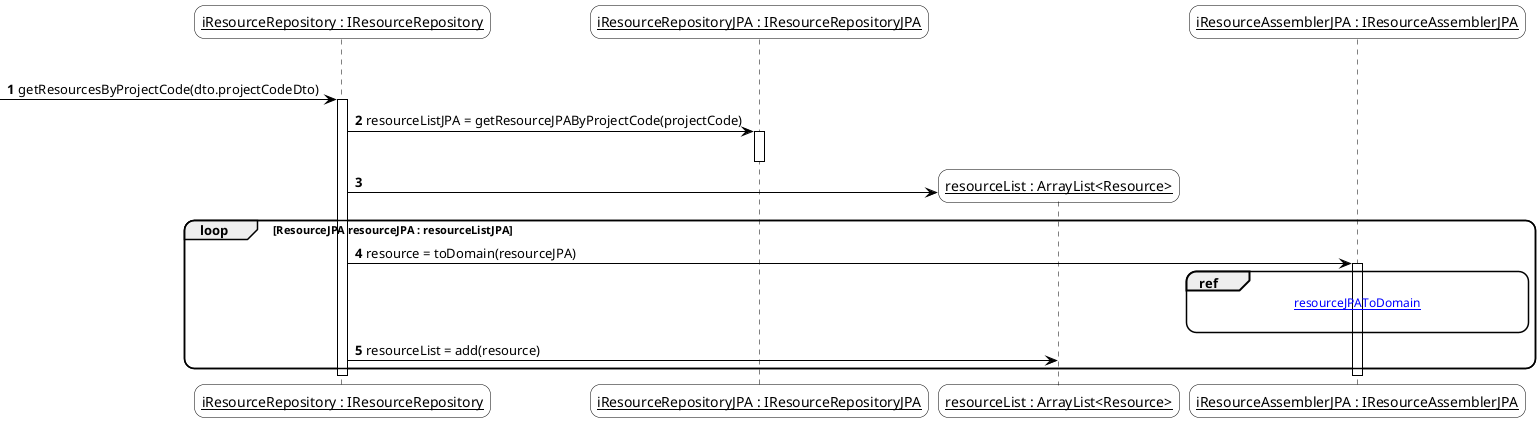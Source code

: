 @startuml
'https://plantuml.com/sequence-diagram
skinparam roundcorner 20
skinparam maxmessagesize 0
skinparam sequenceParticipant underline
skinparam sequenceMessageAlign left
skinparam sequence {
ArrowColor black
ActorBorderColor #black
LifeLineBorderColor black
LifeLineBackgroundColor white
ParticipantBorderColor black
ParticipantBackgroundColor #transparent
ParticipantFontName Aapex
ParticipantFontSize 14
ParticipantFontColor black
ActorBackgroundColor #transparent
ActorFontColor black
ActorFontSize 14
ActorFontName Aapex
}
autonumber

alt iProjectRepository.findByCode(projectCode)).isPresent() == true && iUserRepository.findUserByEmal(dto.userIdDto)).isPresent() == true
  -> "iResourceRepository : IResourceRepository" : getResourcesByProjectCode(dto.projectCodeDto)
activate "iResourceRepository : IResourceRepository"
"iResourceRepository : IResourceRepository" -> "iResourceRepositoryJPA : IResourceRepositoryJPA" : resourceListJPA = getResourceJPAByProjectCode(projectCode)


activate "iResourceRepositoryJPA : IResourceRepositoryJPA"
deactivate "iResourceRepositoryJPA : IResourceRepositoryJPA"
create participant "resourceList : ArrayList<Resource>" as resourceList
"iResourceRepository : IResourceRepository" -> resourceList
loop ResourceJPA resourceJPA : resourceListJPA
	"iResourceRepository : IResourceRepository" -> "iResourceAssemblerJPA : IResourceAssemblerJPA"  : resource = toDomain(resourceJPA)
	activate "iResourceAssemblerJPA : IResourceAssemblerJPA"

ref over "iResourceAssemblerJPA : IResourceAssemblerJPA"
[[SD027_toDomain.puml resourceJPAToDomain]]

end
"iResourceRepository : IResourceRepository" -> resourceList : resourceList = add(resource)
deactivate "iResourceRepositoryJPA : IResourceRepositoryJPA"

end
deactivate "iResourceRepository : IResourceRepository"
	deactivate "iResourceAssemblerJPA : IResourceAssemblerJPA"


@enduml